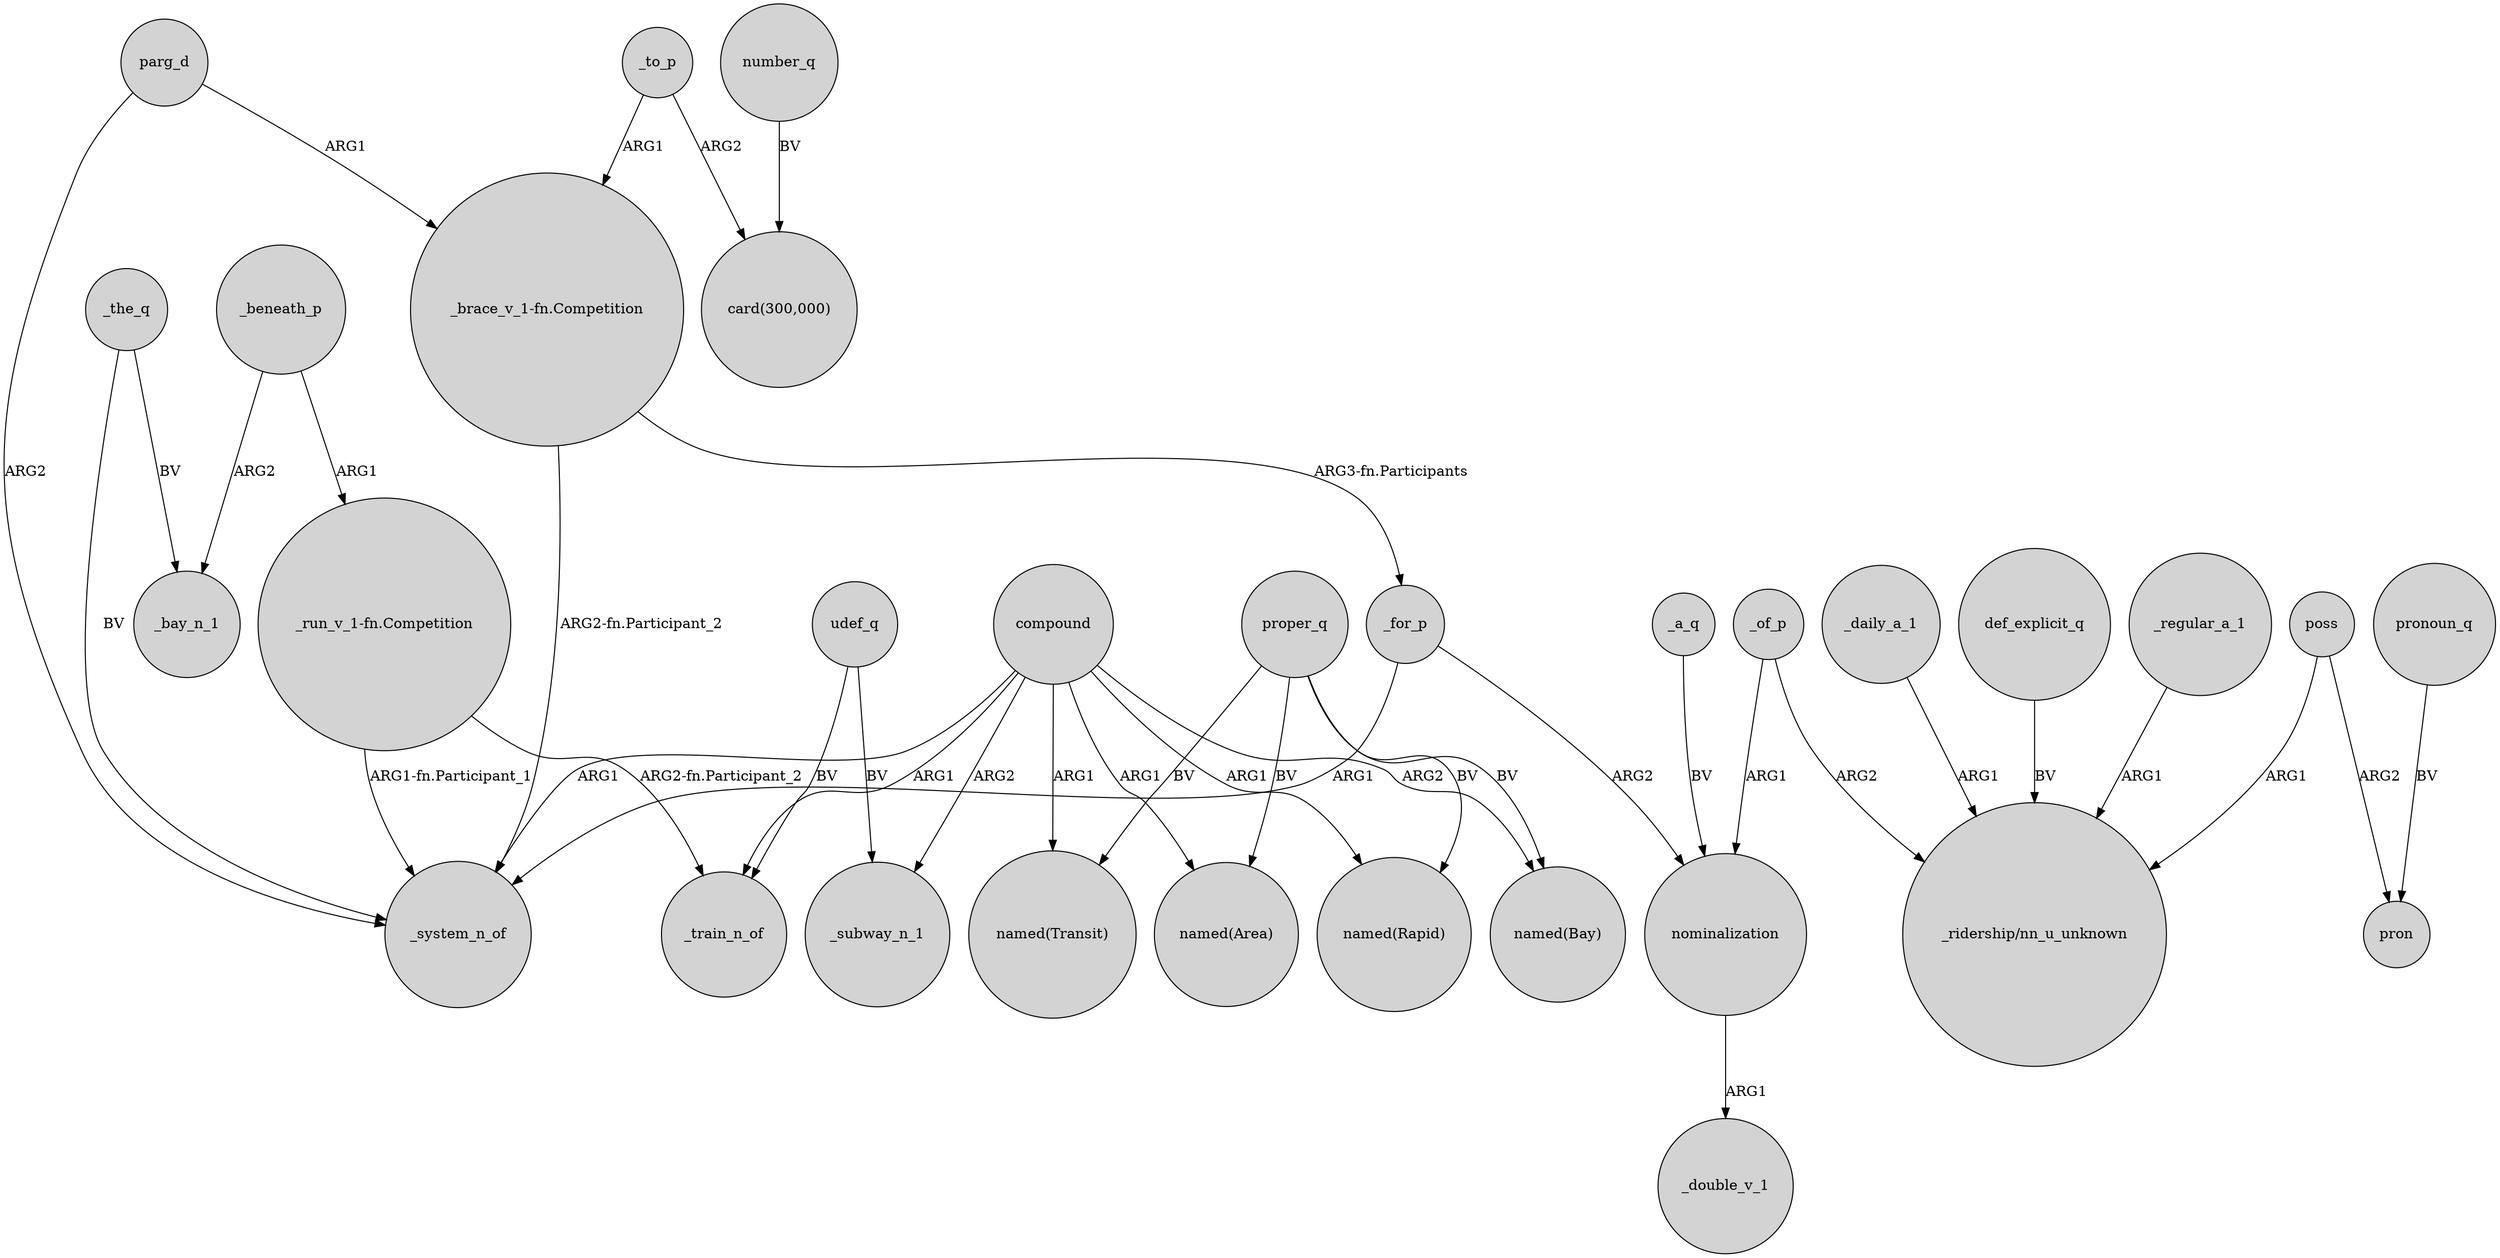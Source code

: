 digraph {
	node [shape=circle style=filled]
	proper_q -> "named(Bay)" [label=BV]
	compound -> _system_n_of [label=ARG1]
	udef_q -> _subway_n_1 [label=BV]
	_of_p -> "_ridership/nn_u_unknown" [label=ARG2]
	_a_q -> nominalization [label=BV]
	_beneath_p -> "_run_v_1-fn.Competition" [label=ARG1]
	_of_p -> nominalization [label=ARG1]
	compound -> "named(Bay)" [label=ARG2]
	_regular_a_1 -> "_ridership/nn_u_unknown" [label=ARG1]
	_for_p -> _system_n_of [label=ARG1]
	"_run_v_1-fn.Competition" -> _train_n_of [label="ARG2-fn.Participant_2"]
	parg_d -> _system_n_of [label=ARG2]
	_the_q -> _system_n_of [label=BV]
	_to_p -> "card(300,000)" [label=ARG2]
	proper_q -> "named(Transit)" [label=BV]
	compound -> "named(Area)" [label=ARG1]
	pronoun_q -> pron [label=BV]
	compound -> _train_n_of [label=ARG1]
	poss -> pron [label=ARG2]
	poss -> "_ridership/nn_u_unknown" [label=ARG1]
	_to_p -> "_brace_v_1-fn.Competition" [label=ARG1]
	_beneath_p -> _bay_n_1 [label=ARG2]
	compound -> "named(Transit)" [label=ARG1]
	parg_d -> "_brace_v_1-fn.Competition" [label=ARG1]
	_for_p -> nominalization [label=ARG2]
	udef_q -> _train_n_of [label=BV]
	compound -> _subway_n_1 [label=ARG2]
	_daily_a_1 -> "_ridership/nn_u_unknown" [label=ARG1]
	"_brace_v_1-fn.Competition" -> _system_n_of [label="ARG2-fn.Participant_2"]
	number_q -> "card(300,000)" [label=BV]
	nominalization -> _double_v_1 [label=ARG1]
	"_run_v_1-fn.Competition" -> _system_n_of [label="ARG1-fn.Participant_1"]
	_the_q -> _bay_n_1 [label=BV]
	"_brace_v_1-fn.Competition" -> _for_p [label="ARG3-fn.Participants"]
	def_explicit_q -> "_ridership/nn_u_unknown" [label=BV]
	compound -> "named(Rapid)" [label=ARG1]
	proper_q -> "named(Rapid)" [label=BV]
	proper_q -> "named(Area)" [label=BV]
}
